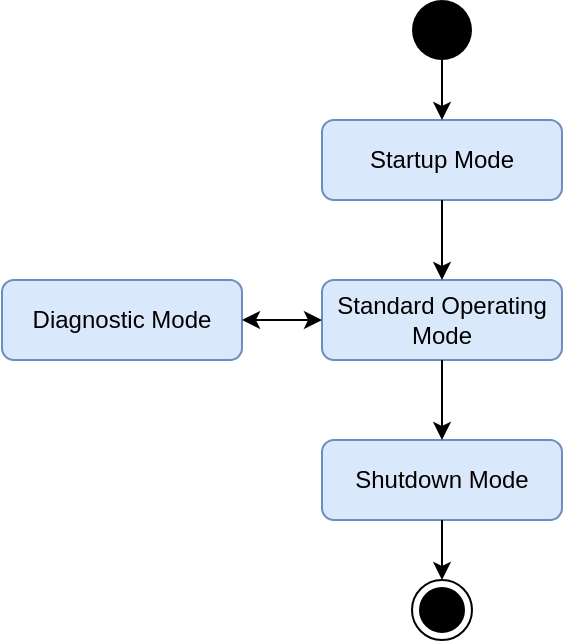 <mxfile version="13.9.9" type="device"><diagram name="Page-1" id="c7558073-3199-34d8-9f00-42111426c3f3"><mxGraphModel dx="749" dy="666" grid="1" gridSize="10" guides="1" tooltips="1" connect="1" arrows="1" fold="1" page="1" pageScale="1" pageWidth="826" pageHeight="1169" background="#ffffff" math="0" shadow="0"><root><mxCell id="0"/><mxCell id="1" parent="0"/><mxCell id="qyhv9wT9dXjZxqhU68yR-97" value="Standard Operating Mode" style="rounded=1;whiteSpace=wrap;html=1;fillColor=#dae8fc;strokeColor=#6c8ebf;" vertex="1" parent="1"><mxGeometry x="330" y="300" width="120" height="40" as="geometry"/></mxCell><mxCell id="qyhv9wT9dXjZxqhU68yR-98" value="" style="ellipse;fillColor=#000000;strokeColor=none;" vertex="1" parent="1"><mxGeometry x="375" y="160" width="30" height="30" as="geometry"/></mxCell><mxCell id="qyhv9wT9dXjZxqhU68yR-99" value="" style="ellipse;html=1;shape=endState;fillColor=#000000;strokeColor=#000000;" vertex="1" parent="1"><mxGeometry x="375" y="450" width="30" height="30" as="geometry"/></mxCell><mxCell id="qyhv9wT9dXjZxqhU68yR-100" value="Diagnostic Mode" style="rounded=1;whiteSpace=wrap;html=1;fillColor=#dae8fc;strokeColor=#6c8ebf;" vertex="1" parent="1"><mxGeometry x="170" y="300" width="120" height="40" as="geometry"/></mxCell><mxCell id="qyhv9wT9dXjZxqhU68yR-101" value="Startup Mode" style="rounded=1;whiteSpace=wrap;html=1;fillColor=#dae8fc;strokeColor=#6c8ebf;" vertex="1" parent="1"><mxGeometry x="330" y="220" width="120" height="40" as="geometry"/></mxCell><mxCell id="qyhv9wT9dXjZxqhU68yR-102" value="Shutdown Mode" style="rounded=1;whiteSpace=wrap;html=1;fillColor=#dae8fc;strokeColor=#6c8ebf;" vertex="1" parent="1"><mxGeometry x="330" y="380" width="120" height="40" as="geometry"/></mxCell><mxCell id="qyhv9wT9dXjZxqhU68yR-103" value="" style="endArrow=classic;html=1;exitX=0.5;exitY=1;exitDx=0;exitDy=0;entryX=0.5;entryY=0;entryDx=0;entryDy=0;" edge="1" parent="1" source="qyhv9wT9dXjZxqhU68yR-98" target="qyhv9wT9dXjZxqhU68yR-101"><mxGeometry width="50" height="50" relative="1" as="geometry"><mxPoint x="220" y="180" as="sourcePoint"/><mxPoint x="270" y="130" as="targetPoint"/></mxGeometry></mxCell><mxCell id="qyhv9wT9dXjZxqhU68yR-104" value="" style="endArrow=classic;html=1;exitX=0.5;exitY=1;exitDx=0;exitDy=0;entryX=0.5;entryY=0;entryDx=0;entryDy=0;" edge="1" parent="1" source="qyhv9wT9dXjZxqhU68yR-101" target="qyhv9wT9dXjZxqhU68yR-97"><mxGeometry width="50" height="50" relative="1" as="geometry"><mxPoint x="400" y="200.0" as="sourcePoint"/><mxPoint x="400" y="230.0" as="targetPoint"/></mxGeometry></mxCell><mxCell id="qyhv9wT9dXjZxqhU68yR-105" value="" style="endArrow=classic;html=1;exitX=0.5;exitY=1;exitDx=0;exitDy=0;entryX=0.5;entryY=0;entryDx=0;entryDy=0;" edge="1" parent="1" source="qyhv9wT9dXjZxqhU68yR-97" target="qyhv9wT9dXjZxqhU68yR-102"><mxGeometry width="50" height="50" relative="1" as="geometry"><mxPoint x="410" y="210.0" as="sourcePoint"/><mxPoint x="410" y="240.0" as="targetPoint"/></mxGeometry></mxCell><mxCell id="qyhv9wT9dXjZxqhU68yR-106" value="" style="endArrow=classic;html=1;exitX=0.5;exitY=1;exitDx=0;exitDy=0;entryX=0.5;entryY=0;entryDx=0;entryDy=0;" edge="1" parent="1" source="qyhv9wT9dXjZxqhU68yR-102" target="qyhv9wT9dXjZxqhU68yR-99"><mxGeometry width="50" height="50" relative="1" as="geometry"><mxPoint x="420" y="220.0" as="sourcePoint"/><mxPoint x="420" y="250.0" as="targetPoint"/></mxGeometry></mxCell><mxCell id="qyhv9wT9dXjZxqhU68yR-107" value="" style="endArrow=classic;html=1;exitX=0;exitY=0.5;exitDx=0;exitDy=0;entryX=1;entryY=0.5;entryDx=0;entryDy=0;startArrow=classic;startFill=1;" edge="1" parent="1" source="qyhv9wT9dXjZxqhU68yR-97" target="qyhv9wT9dXjZxqhU68yR-100"><mxGeometry width="50" height="50" relative="1" as="geometry"><mxPoint x="400" y="270.0" as="sourcePoint"/><mxPoint x="400" y="310.0" as="targetPoint"/></mxGeometry></mxCell></root></mxGraphModel></diagram></mxfile>